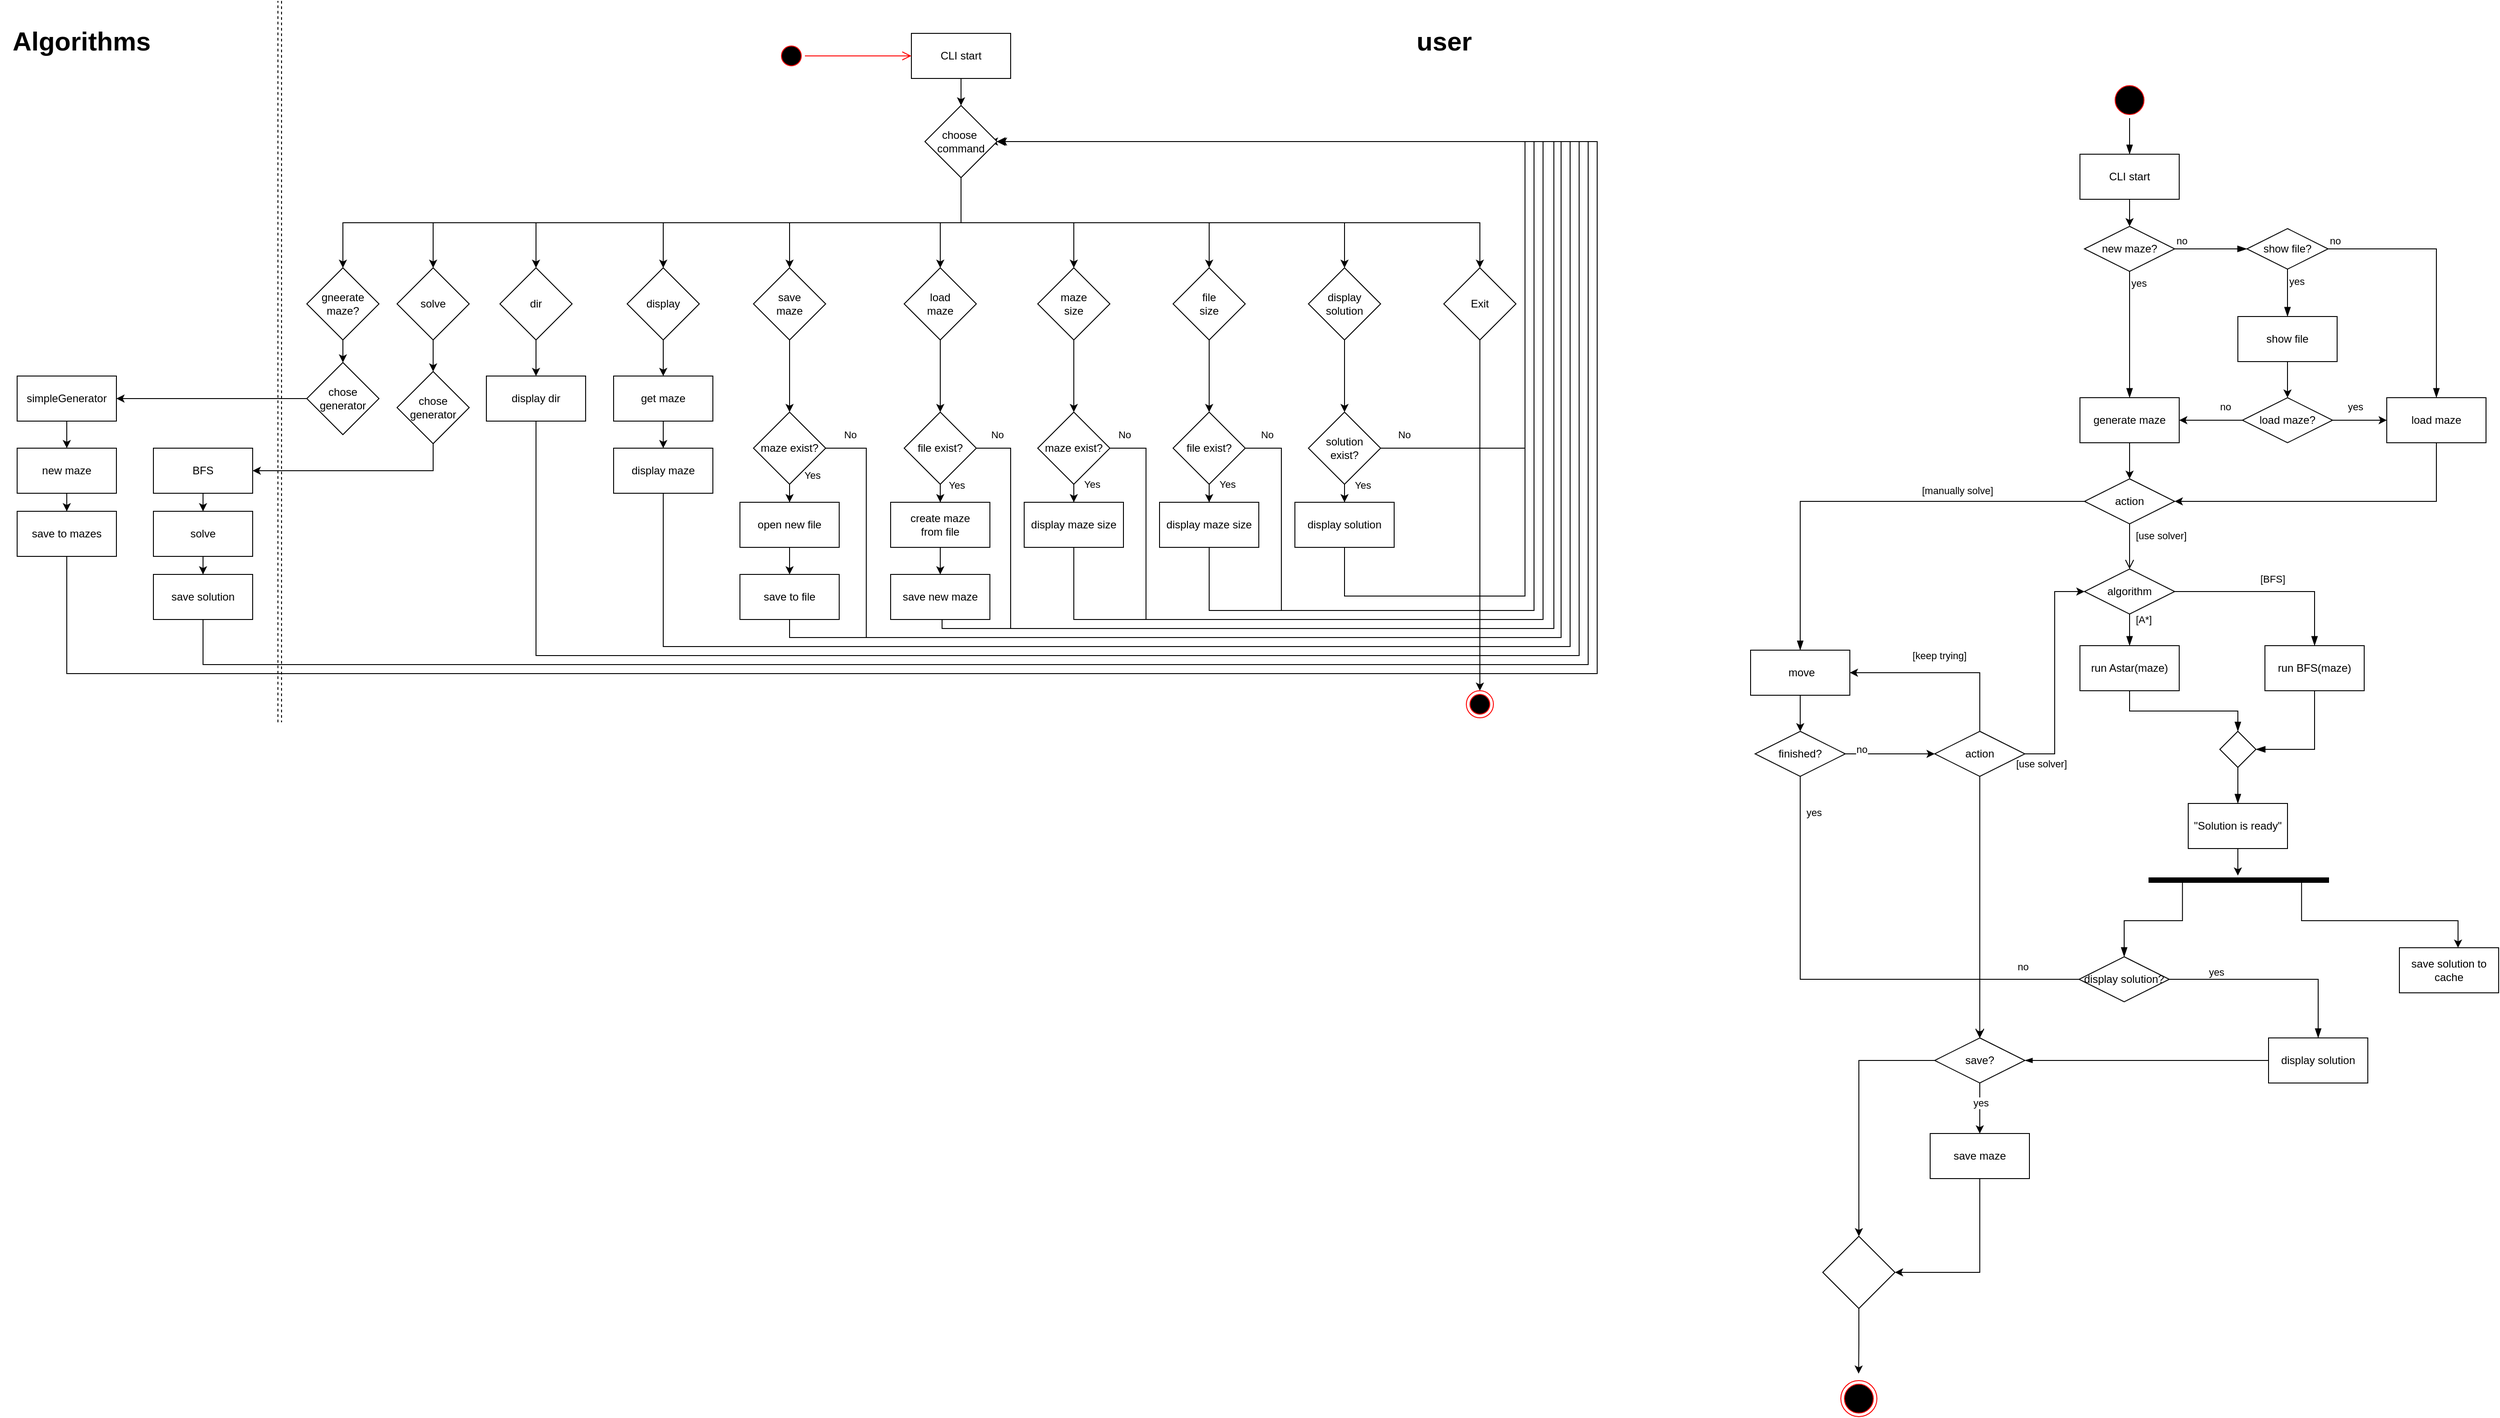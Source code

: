 <mxfile version="21.6.5" type="device">
  <diagram id="C5RBs43oDa-KdzZeNtuy" name="Page-1">
    <mxGraphModel dx="4975" dy="860" grid="1" gridSize="10" guides="1" tooltips="1" connect="1" arrows="1" fold="1" page="1" pageScale="1" pageWidth="1169" pageHeight="827" math="0" shadow="0">
      <root>
        <mxCell id="WIyWlLk6GJQsqaUBKTNV-0" />
        <mxCell id="WIyWlLk6GJQsqaUBKTNV-1" parent="WIyWlLk6GJQsqaUBKTNV-0" />
        <mxCell id="KH4_w4iJYUdxLDTcg0vC-0" value="" style="ellipse;html=1;shape=startState;fillColor=#000000;strokeColor=#ff0000;" parent="WIyWlLk6GJQsqaUBKTNV-1" vertex="1">
          <mxGeometry x="-510" y="100" width="40" height="40" as="geometry" />
        </mxCell>
        <mxCell id="KH4_w4iJYUdxLDTcg0vC-1" value="" style="edgeStyle=orthogonalEdgeStyle;html=1;verticalAlign=bottom;endArrow=blockThin;endSize=8;rounded=0;endFill=1;" parent="WIyWlLk6GJQsqaUBKTNV-1" source="KH4_w4iJYUdxLDTcg0vC-0" edge="1">
          <mxGeometry relative="1" as="geometry">
            <mxPoint x="-490" y="180" as="targetPoint" />
            <Array as="points">
              <mxPoint x="-490" y="160" />
              <mxPoint x="-490" y="160" />
            </Array>
          </mxGeometry>
        </mxCell>
        <mxCell id="KH4_w4iJYUdxLDTcg0vC-10" style="edgeStyle=orthogonalEdgeStyle;rounded=0;orthogonalLoop=1;jettySize=auto;html=1;entryX=0.5;entryY=0;entryDx=0;entryDy=0;" parent="WIyWlLk6GJQsqaUBKTNV-1" source="KH4_w4iJYUdxLDTcg0vC-2" target="KH4_w4iJYUdxLDTcg0vC-3" edge="1">
          <mxGeometry relative="1" as="geometry" />
        </mxCell>
        <mxCell id="KH4_w4iJYUdxLDTcg0vC-2" value="CLI start" style="html=1;whiteSpace=wrap;" parent="WIyWlLk6GJQsqaUBKTNV-1" vertex="1">
          <mxGeometry x="-545" y="180" width="110" height="50" as="geometry" />
        </mxCell>
        <mxCell id="KH4_w4iJYUdxLDTcg0vC-3" value="new maze?" style="rhombus;whiteSpace=wrap;html=1;" parent="WIyWlLk6GJQsqaUBKTNV-1" vertex="1">
          <mxGeometry x="-540" y="260" width="100" height="50" as="geometry" />
        </mxCell>
        <mxCell id="KH4_w4iJYUdxLDTcg0vC-4" value="no" style="edgeStyle=orthogonalEdgeStyle;html=1;align=left;verticalAlign=bottom;endArrow=blockThin;endSize=8;rounded=0;endFill=1;" parent="WIyWlLk6GJQsqaUBKTNV-1" source="KH4_w4iJYUdxLDTcg0vC-3" target="KH4_w4iJYUdxLDTcg0vC-14" edge="1">
          <mxGeometry x="-1" relative="1" as="geometry">
            <mxPoint x="-390" y="285" as="targetPoint" />
          </mxGeometry>
        </mxCell>
        <mxCell id="KH4_w4iJYUdxLDTcg0vC-5" value="yes" style="edgeStyle=orthogonalEdgeStyle;html=1;align=left;verticalAlign=top;endArrow=blockThin;endSize=8;rounded=0;endFill=1;" parent="WIyWlLk6GJQsqaUBKTNV-1" source="KH4_w4iJYUdxLDTcg0vC-3" target="KH4_w4iJYUdxLDTcg0vC-21" edge="1">
          <mxGeometry x="-1" relative="1" as="geometry">
            <mxPoint x="-490" y="340" as="targetPoint" />
          </mxGeometry>
        </mxCell>
        <mxCell id="KH4_w4iJYUdxLDTcg0vC-14" value="show file?" style="rhombus;whiteSpace=wrap;html=1;" parent="WIyWlLk6GJQsqaUBKTNV-1" vertex="1">
          <mxGeometry x="-360" y="262.5" width="90" height="45" as="geometry" />
        </mxCell>
        <mxCell id="KH4_w4iJYUdxLDTcg0vC-17" value="yes" style="edgeStyle=orthogonalEdgeStyle;html=1;align=left;verticalAlign=top;endArrow=blockThin;endSize=8;rounded=0;exitX=0.5;exitY=1;exitDx=0;exitDy=0;endFill=1;" parent="WIyWlLk6GJQsqaUBKTNV-1" source="KH4_w4iJYUdxLDTcg0vC-14" target="KH4_w4iJYUdxLDTcg0vC-18" edge="1">
          <mxGeometry x="-1" relative="1" as="geometry">
            <mxPoint x="-315" y="340" as="targetPoint" />
            <mxPoint x="-490" y="320" as="sourcePoint" />
          </mxGeometry>
        </mxCell>
        <mxCell id="KH4_w4iJYUdxLDTcg0vC-74" style="edgeStyle=orthogonalEdgeStyle;rounded=0;orthogonalLoop=1;jettySize=auto;html=1;entryX=0.5;entryY=0;entryDx=0;entryDy=0;" parent="WIyWlLk6GJQsqaUBKTNV-1" source="KH4_w4iJYUdxLDTcg0vC-18" target="KH4_w4iJYUdxLDTcg0vC-73" edge="1">
          <mxGeometry relative="1" as="geometry" />
        </mxCell>
        <mxCell id="KH4_w4iJYUdxLDTcg0vC-18" value="show file" style="html=1;whiteSpace=wrap;" parent="WIyWlLk6GJQsqaUBKTNV-1" vertex="1">
          <mxGeometry x="-370" y="360" width="110" height="50" as="geometry" />
        </mxCell>
        <mxCell id="KH4_w4iJYUdxLDTcg0vC-19" value="no" style="edgeStyle=orthogonalEdgeStyle;html=1;align=left;verticalAlign=bottom;endArrow=blockThin;endSize=8;rounded=0;exitX=1;exitY=0.5;exitDx=0;exitDy=0;endFill=1;" parent="WIyWlLk6GJQsqaUBKTNV-1" source="KH4_w4iJYUdxLDTcg0vC-14" target="KH4_w4iJYUdxLDTcg0vC-20" edge="1">
          <mxGeometry x="-1" relative="1" as="geometry">
            <mxPoint x="-150" y="285" as="targetPoint" />
            <mxPoint x="-430" y="295" as="sourcePoint" />
          </mxGeometry>
        </mxCell>
        <mxCell id="KH4_w4iJYUdxLDTcg0vC-31" style="edgeStyle=orthogonalEdgeStyle;rounded=0;orthogonalLoop=1;jettySize=auto;html=1;entryX=1;entryY=0.5;entryDx=0;entryDy=0;" parent="WIyWlLk6GJQsqaUBKTNV-1" source="KH4_w4iJYUdxLDTcg0vC-20" target="KH4_w4iJYUdxLDTcg0vC-29" edge="1">
          <mxGeometry relative="1" as="geometry">
            <Array as="points">
              <mxPoint x="-150" y="565" />
            </Array>
          </mxGeometry>
        </mxCell>
        <mxCell id="KH4_w4iJYUdxLDTcg0vC-20" value="load maze" style="html=1;whiteSpace=wrap;" parent="WIyWlLk6GJQsqaUBKTNV-1" vertex="1">
          <mxGeometry x="-205.0" y="450" width="110" height="50" as="geometry" />
        </mxCell>
        <mxCell id="KH4_w4iJYUdxLDTcg0vC-25" style="edgeStyle=orthogonalEdgeStyle;rounded=0;orthogonalLoop=1;jettySize=auto;html=1;entryX=0.5;entryY=0;entryDx=0;entryDy=0;" parent="WIyWlLk6GJQsqaUBKTNV-1" source="KH4_w4iJYUdxLDTcg0vC-21" target="KH4_w4iJYUdxLDTcg0vC-29" edge="1">
          <mxGeometry relative="1" as="geometry">
            <mxPoint x="-490" y="460" as="targetPoint" />
          </mxGeometry>
        </mxCell>
        <mxCell id="KH4_w4iJYUdxLDTcg0vC-21" value="generate maze" style="html=1;whiteSpace=wrap;" parent="WIyWlLk6GJQsqaUBKTNV-1" vertex="1">
          <mxGeometry x="-545" y="450" width="110" height="50" as="geometry" />
        </mxCell>
        <mxCell id="KH4_w4iJYUdxLDTcg0vC-29" value="action" style="rhombus;whiteSpace=wrap;html=1;" parent="WIyWlLk6GJQsqaUBKTNV-1" vertex="1">
          <mxGeometry x="-540" y="540" width="100" height="50" as="geometry" />
        </mxCell>
        <mxCell id="KH4_w4iJYUdxLDTcg0vC-32" value="[manually solve]" style="edgeStyle=orthogonalEdgeStyle;html=1;align=left;verticalAlign=top;endArrow=blockThin;endSize=8;rounded=0;exitX=0;exitY=0.5;exitDx=0;exitDy=0;endFill=1;" parent="WIyWlLk6GJQsqaUBKTNV-1" source="KH4_w4iJYUdxLDTcg0vC-29" target="KH4_w4iJYUdxLDTcg0vC-34" edge="1">
          <mxGeometry x="-0.241" y="-25" relative="1" as="geometry">
            <mxPoint x="-670" y="620" as="targetPoint" />
            <mxPoint x="-590" y="575" as="sourcePoint" />
            <mxPoint as="offset" />
          </mxGeometry>
        </mxCell>
        <mxCell id="KH4_w4iJYUdxLDTcg0vC-33" value="[use solver]" style="edgeStyle=orthogonalEdgeStyle;html=1;align=left;verticalAlign=bottom;endArrow=open;endSize=8;rounded=0;exitX=0.5;exitY=1;exitDx=0;exitDy=0;entryX=0.5;entryY=0;entryDx=0;entryDy=0;" parent="WIyWlLk6GJQsqaUBKTNV-1" source="KH4_w4iJYUdxLDTcg0vC-29" target="KH4_w4iJYUdxLDTcg0vC-36" edge="1">
          <mxGeometry x="-0.14" y="5" relative="1" as="geometry">
            <mxPoint x="-366" y="620" as="targetPoint" />
            <mxPoint x="-456" y="640" as="sourcePoint" />
            <mxPoint as="offset" />
          </mxGeometry>
        </mxCell>
        <mxCell id="KH4_w4iJYUdxLDTcg0vC-72" style="edgeStyle=orthogonalEdgeStyle;rounded=0;orthogonalLoop=1;jettySize=auto;html=1;entryX=0.5;entryY=0;entryDx=0;entryDy=0;" parent="WIyWlLk6GJQsqaUBKTNV-1" source="KH4_w4iJYUdxLDTcg0vC-34" target="KH4_w4iJYUdxLDTcg0vC-71" edge="1">
          <mxGeometry relative="1" as="geometry" />
        </mxCell>
        <mxCell id="KH4_w4iJYUdxLDTcg0vC-34" value="&amp;nbsp;move" style="html=1;whiteSpace=wrap;" parent="WIyWlLk6GJQsqaUBKTNV-1" vertex="1">
          <mxGeometry x="-910" y="730" width="110" height="50" as="geometry" />
        </mxCell>
        <mxCell id="KH4_w4iJYUdxLDTcg0vC-36" value="algorithm" style="rhombus;whiteSpace=wrap;html=1;" parent="WIyWlLk6GJQsqaUBKTNV-1" vertex="1">
          <mxGeometry x="-540" y="640" width="100" height="50" as="geometry" />
        </mxCell>
        <mxCell id="KH4_w4iJYUdxLDTcg0vC-39" value="[A*]" style="edgeStyle=orthogonalEdgeStyle;html=1;align=left;verticalAlign=bottom;endArrow=blockThin;endSize=8;rounded=0;exitX=0.5;exitY=1;exitDx=0;exitDy=0;endFill=1;" parent="WIyWlLk6GJQsqaUBKTNV-1" source="KH4_w4iJYUdxLDTcg0vC-36" target="KH4_w4iJYUdxLDTcg0vC-40" edge="1">
          <mxGeometry x="-0.14" y="5" relative="1" as="geometry">
            <mxPoint x="-490" y="750" as="targetPoint" />
            <mxPoint x="-480" y="600" as="sourcePoint" />
            <mxPoint as="offset" />
          </mxGeometry>
        </mxCell>
        <mxCell id="KH4_w4iJYUdxLDTcg0vC-40" value="run Astar(maze)" style="html=1;whiteSpace=wrap;" parent="WIyWlLk6GJQsqaUBKTNV-1" vertex="1">
          <mxGeometry x="-545" y="725" width="110" height="50" as="geometry" />
        </mxCell>
        <mxCell id="KH4_w4iJYUdxLDTcg0vC-41" value="[BFS]" style="edgeStyle=orthogonalEdgeStyle;html=1;align=left;verticalAlign=bottom;endArrow=blockThin;endSize=8;rounded=0;exitX=1;exitY=0.5;exitDx=0;exitDy=0;endFill=1;" parent="WIyWlLk6GJQsqaUBKTNV-1" source="KH4_w4iJYUdxLDTcg0vC-36" target="KH4_w4iJYUdxLDTcg0vC-42" edge="1">
          <mxGeometry x="-0.14" y="5" relative="1" as="geometry">
            <mxPoint x="-350" y="665" as="targetPoint" />
            <mxPoint x="-480" y="700" as="sourcePoint" />
            <mxPoint as="offset" />
          </mxGeometry>
        </mxCell>
        <mxCell id="KH4_w4iJYUdxLDTcg0vC-42" value="run BFS(maze)" style="html=1;whiteSpace=wrap;" parent="WIyWlLk6GJQsqaUBKTNV-1" vertex="1">
          <mxGeometry x="-340" y="725" width="110" height="50" as="geometry" />
        </mxCell>
        <mxCell id="KH4_w4iJYUdxLDTcg0vC-47" value="" style="rhombus;whiteSpace=wrap;html=1;" parent="WIyWlLk6GJQsqaUBKTNV-1" vertex="1">
          <mxGeometry x="-390" y="820" width="40" height="40" as="geometry" />
        </mxCell>
        <mxCell id="KH4_w4iJYUdxLDTcg0vC-48" value="" style="edgeStyle=orthogonalEdgeStyle;html=1;align=left;verticalAlign=bottom;endArrow=blockThin;endSize=8;rounded=0;entryX=0.5;entryY=0;entryDx=0;entryDy=0;exitX=0.5;exitY=1;exitDx=0;exitDy=0;endFill=1;" parent="WIyWlLk6GJQsqaUBKTNV-1" source="KH4_w4iJYUdxLDTcg0vC-40" target="KH4_w4iJYUdxLDTcg0vC-47" edge="1">
          <mxGeometry x="-0.148" y="5" relative="1" as="geometry">
            <mxPoint x="-480" y="735" as="targetPoint" />
            <mxPoint x="-490" y="780" as="sourcePoint" />
            <mxPoint as="offset" />
          </mxGeometry>
        </mxCell>
        <mxCell id="KH4_w4iJYUdxLDTcg0vC-49" value="" style="edgeStyle=orthogonalEdgeStyle;html=1;align=left;verticalAlign=bottom;endArrow=blockThin;endSize=8;rounded=0;entryX=1;entryY=0.5;entryDx=0;entryDy=0;exitX=0.5;exitY=1;exitDx=0;exitDy=0;endFill=1;" parent="WIyWlLk6GJQsqaUBKTNV-1" source="KH4_w4iJYUdxLDTcg0vC-42" target="KH4_w4iJYUdxLDTcg0vC-47" edge="1">
          <mxGeometry x="-0.148" y="5" relative="1" as="geometry">
            <mxPoint x="-480" y="830" as="targetPoint" />
            <mxPoint x="-480" y="785" as="sourcePoint" />
            <mxPoint as="offset" />
          </mxGeometry>
        </mxCell>
        <mxCell id="KH4_w4iJYUdxLDTcg0vC-53" value="" style="edgeStyle=orthogonalEdgeStyle;html=1;align=left;verticalAlign=bottom;endArrow=blockThin;endSize=8;rounded=0;exitX=0.5;exitY=1;exitDx=0;exitDy=0;endFill=1;" parent="WIyWlLk6GJQsqaUBKTNV-1" source="KH4_w4iJYUdxLDTcg0vC-47" target="KH4_w4iJYUdxLDTcg0vC-54" edge="1">
          <mxGeometry x="-0.148" y="5" relative="1" as="geometry">
            <mxPoint x="-490" y="940" as="targetPoint" />
            <mxPoint x="-480" y="785" as="sourcePoint" />
            <mxPoint as="offset" />
          </mxGeometry>
        </mxCell>
        <mxCell id="KH4_w4iJYUdxLDTcg0vC-88" style="edgeStyle=orthogonalEdgeStyle;rounded=0;orthogonalLoop=1;jettySize=auto;html=1;entryX=0.495;entryY=0;entryDx=0;entryDy=0;entryPerimeter=0;" parent="WIyWlLk6GJQsqaUBKTNV-1" source="KH4_w4iJYUdxLDTcg0vC-54" target="KH4_w4iJYUdxLDTcg0vC-82" edge="1">
          <mxGeometry relative="1" as="geometry" />
        </mxCell>
        <mxCell id="KH4_w4iJYUdxLDTcg0vC-54" value="&quot;Solution is ready&quot;" style="html=1;whiteSpace=wrap;" parent="WIyWlLk6GJQsqaUBKTNV-1" vertex="1">
          <mxGeometry x="-425" y="900" width="110" height="50" as="geometry" />
        </mxCell>
        <mxCell id="KH4_w4iJYUdxLDTcg0vC-57" value="display solution?" style="rhombus;whiteSpace=wrap;html=1;" parent="WIyWlLk6GJQsqaUBKTNV-1" vertex="1">
          <mxGeometry x="-546" y="1070" width="100" height="50" as="geometry" />
        </mxCell>
        <mxCell id="KH4_w4iJYUdxLDTcg0vC-60" value="no" style="edgeStyle=orthogonalEdgeStyle;html=1;align=left;verticalAlign=bottom;endArrow=open;endSize=8;rounded=0;exitX=0;exitY=0.5;exitDx=0;exitDy=0;entryX=0.5;entryY=0;entryDx=0;entryDy=0;" parent="WIyWlLk6GJQsqaUBKTNV-1" source="KH4_w4iJYUdxLDTcg0vC-57" target="KH4_w4iJYUdxLDTcg0vC-62" edge="1">
          <mxGeometry x="-0.2" y="-5" relative="1" as="geometry">
            <mxPoint x="-656" y="1090" as="targetPoint" />
            <mxPoint x="-486" y="1010" as="sourcePoint" />
            <Array as="points">
              <mxPoint x="-656" y="1095" />
            </Array>
            <mxPoint as="offset" />
          </mxGeometry>
        </mxCell>
        <mxCell id="KH4_w4iJYUdxLDTcg0vC-70" style="edgeStyle=orthogonalEdgeStyle;rounded=0;orthogonalLoop=1;jettySize=auto;html=1;entryX=0.5;entryY=0;entryDx=0;entryDy=0;" parent="WIyWlLk6GJQsqaUBKTNV-1" source="KH4_w4iJYUdxLDTcg0vC-62" target="KH4_w4iJYUdxLDTcg0vC-69" edge="1">
          <mxGeometry relative="1" as="geometry" />
        </mxCell>
        <mxCell id="KH4_w4iJYUdxLDTcg0vC-80" value="yes" style="edgeLabel;html=1;align=center;verticalAlign=middle;resizable=0;points=[];" parent="KH4_w4iJYUdxLDTcg0vC-70" vertex="1" connectable="0">
          <mxGeometry x="-0.238" y="1" relative="1" as="geometry">
            <mxPoint as="offset" />
          </mxGeometry>
        </mxCell>
        <mxCell id="KH4_w4iJYUdxLDTcg0vC-104" value="" style="edgeStyle=orthogonalEdgeStyle;rounded=0;orthogonalLoop=1;jettySize=auto;html=1;" parent="WIyWlLk6GJQsqaUBKTNV-1" source="KH4_w4iJYUdxLDTcg0vC-62" target="KH4_w4iJYUdxLDTcg0vC-103" edge="1">
          <mxGeometry relative="1" as="geometry" />
        </mxCell>
        <mxCell id="KH4_w4iJYUdxLDTcg0vC-62" value="save?" style="rhombus;whiteSpace=wrap;html=1;" parent="WIyWlLk6GJQsqaUBKTNV-1" vertex="1">
          <mxGeometry x="-706" y="1160" width="100" height="50" as="geometry" />
        </mxCell>
        <mxCell id="KH4_w4iJYUdxLDTcg0vC-65" value="" style="edgeStyle=orthogonalEdgeStyle;html=1;align=left;verticalAlign=bottom;endArrow=blockThin;endSize=8;rounded=0;exitX=1;exitY=0.5;exitDx=0;exitDy=0;endFill=1;" parent="WIyWlLk6GJQsqaUBKTNV-1" source="KH4_w4iJYUdxLDTcg0vC-57" target="KH4_w4iJYUdxLDTcg0vC-66" edge="1">
          <mxGeometry x="-0.148" y="5" relative="1" as="geometry">
            <mxPoint x="-386" y="1100" as="targetPoint" />
            <mxPoint x="-486" y="1010" as="sourcePoint" />
            <mxPoint as="offset" />
          </mxGeometry>
        </mxCell>
        <mxCell id="KH4_w4iJYUdxLDTcg0vC-79" value="yes" style="edgeLabel;html=1;align=center;verticalAlign=middle;resizable=0;points=[];" parent="KH4_w4iJYUdxLDTcg0vC-65" vertex="1" connectable="0">
          <mxGeometry x="-0.554" relative="1" as="geometry">
            <mxPoint y="-8" as="offset" />
          </mxGeometry>
        </mxCell>
        <mxCell id="KH4_w4iJYUdxLDTcg0vC-67" style="edgeStyle=orthogonalEdgeStyle;rounded=0;orthogonalLoop=1;jettySize=auto;html=1;entryX=1;entryY=0.5;entryDx=0;entryDy=0;endArrow=blockThin;endFill=1;" parent="WIyWlLk6GJQsqaUBKTNV-1" source="KH4_w4iJYUdxLDTcg0vC-66" target="KH4_w4iJYUdxLDTcg0vC-62" edge="1">
          <mxGeometry relative="1" as="geometry" />
        </mxCell>
        <mxCell id="KH4_w4iJYUdxLDTcg0vC-66" value="display solution" style="html=1;whiteSpace=wrap;" parent="WIyWlLk6GJQsqaUBKTNV-1" vertex="1">
          <mxGeometry x="-336" y="1160" width="110" height="50" as="geometry" />
        </mxCell>
        <mxCell id="KH4_w4iJYUdxLDTcg0vC-105" style="edgeStyle=orthogonalEdgeStyle;rounded=0;orthogonalLoop=1;jettySize=auto;html=1;entryX=1;entryY=0.5;entryDx=0;entryDy=0;exitX=0.5;exitY=1;exitDx=0;exitDy=0;" parent="WIyWlLk6GJQsqaUBKTNV-1" source="KH4_w4iJYUdxLDTcg0vC-69" target="KH4_w4iJYUdxLDTcg0vC-103" edge="1">
          <mxGeometry relative="1" as="geometry" />
        </mxCell>
        <mxCell id="KH4_w4iJYUdxLDTcg0vC-69" value="save maze" style="html=1;whiteSpace=wrap;" parent="WIyWlLk6GJQsqaUBKTNV-1" vertex="1">
          <mxGeometry x="-711" y="1266" width="110" height="50" as="geometry" />
        </mxCell>
        <mxCell id="KH4_w4iJYUdxLDTcg0vC-90" value="" style="edgeStyle=orthogonalEdgeStyle;rounded=0;orthogonalLoop=1;jettySize=auto;html=1;" parent="WIyWlLk6GJQsqaUBKTNV-1" source="KH4_w4iJYUdxLDTcg0vC-71" target="KH4_w4iJYUdxLDTcg0vC-89" edge="1">
          <mxGeometry relative="1" as="geometry" />
        </mxCell>
        <mxCell id="KH4_w4iJYUdxLDTcg0vC-94" value="no" style="edgeLabel;html=1;align=center;verticalAlign=middle;resizable=0;points=[];" parent="KH4_w4iJYUdxLDTcg0vC-90" vertex="1" connectable="0">
          <mxGeometry x="-0.772" relative="1" as="geometry">
            <mxPoint x="6" y="-5" as="offset" />
          </mxGeometry>
        </mxCell>
        <mxCell id="KH4_w4iJYUdxLDTcg0vC-100" style="edgeStyle=orthogonalEdgeStyle;rounded=0;orthogonalLoop=1;jettySize=auto;html=1;" parent="WIyWlLk6GJQsqaUBKTNV-1" source="KH4_w4iJYUdxLDTcg0vC-71" edge="1">
          <mxGeometry relative="1" as="geometry">
            <mxPoint x="-855" y="875" as="sourcePoint" />
            <mxPoint x="-656" y="1160" as="targetPoint" />
            <Array as="points">
              <mxPoint x="-855" y="1095" />
              <mxPoint x="-656" y="1095" />
            </Array>
          </mxGeometry>
        </mxCell>
        <mxCell id="KH4_w4iJYUdxLDTcg0vC-101" value="yes" style="edgeLabel;html=1;align=center;verticalAlign=middle;resizable=0;points=[];" parent="KH4_w4iJYUdxLDTcg0vC-100" vertex="1" connectable="0">
          <mxGeometry x="-0.838" y="-2" relative="1" as="geometry">
            <mxPoint x="17" as="offset" />
          </mxGeometry>
        </mxCell>
        <mxCell id="KH4_w4iJYUdxLDTcg0vC-71" value="finished?" style="rhombus;whiteSpace=wrap;html=1;" parent="WIyWlLk6GJQsqaUBKTNV-1" vertex="1">
          <mxGeometry x="-905" y="820" width="100" height="50" as="geometry" />
        </mxCell>
        <mxCell id="KH4_w4iJYUdxLDTcg0vC-75" style="edgeStyle=orthogonalEdgeStyle;rounded=0;orthogonalLoop=1;jettySize=auto;html=1;entryX=0;entryY=0.5;entryDx=0;entryDy=0;" parent="WIyWlLk6GJQsqaUBKTNV-1" source="KH4_w4iJYUdxLDTcg0vC-73" target="KH4_w4iJYUdxLDTcg0vC-20" edge="1">
          <mxGeometry relative="1" as="geometry" />
        </mxCell>
        <mxCell id="KH4_w4iJYUdxLDTcg0vC-77" value="yes" style="edgeLabel;html=1;align=center;verticalAlign=middle;resizable=0;points=[];" parent="KH4_w4iJYUdxLDTcg0vC-75" vertex="1" connectable="0">
          <mxGeometry x="-0.18" y="1" relative="1" as="geometry">
            <mxPoint y="-14" as="offset" />
          </mxGeometry>
        </mxCell>
        <mxCell id="KH4_w4iJYUdxLDTcg0vC-76" style="edgeStyle=orthogonalEdgeStyle;rounded=0;orthogonalLoop=1;jettySize=auto;html=1;" parent="WIyWlLk6GJQsqaUBKTNV-1" source="KH4_w4iJYUdxLDTcg0vC-73" target="KH4_w4iJYUdxLDTcg0vC-21" edge="1">
          <mxGeometry relative="1" as="geometry" />
        </mxCell>
        <mxCell id="KH4_w4iJYUdxLDTcg0vC-78" value="no" style="edgeLabel;html=1;align=center;verticalAlign=middle;resizable=0;points=[];" parent="KH4_w4iJYUdxLDTcg0vC-76" vertex="1" connectable="0">
          <mxGeometry x="-0.441" y="-1" relative="1" as="geometry">
            <mxPoint y="-14" as="offset" />
          </mxGeometry>
        </mxCell>
        <mxCell id="KH4_w4iJYUdxLDTcg0vC-73" value="load maze?" style="rhombus;whiteSpace=wrap;html=1;" parent="WIyWlLk6GJQsqaUBKTNV-1" vertex="1">
          <mxGeometry x="-365" y="450" width="100" height="50" as="geometry" />
        </mxCell>
        <mxCell id="KH4_w4iJYUdxLDTcg0vC-85" style="edgeStyle=orthogonalEdgeStyle;rounded=0;orthogonalLoop=1;jettySize=auto;html=1;exitX=0.848;exitY=0.75;exitDx=0;exitDy=0;exitPerimeter=0;" parent="WIyWlLk6GJQsqaUBKTNV-1" source="KH4_w4iJYUdxLDTcg0vC-82" edge="1">
          <mxGeometry relative="1" as="geometry">
            <mxPoint x="-126.0" y="1060" as="targetPoint" />
            <Array as="points">
              <mxPoint x="-300" y="1030" />
              <mxPoint x="-126" y="1030" />
            </Array>
          </mxGeometry>
        </mxCell>
        <mxCell id="KH4_w4iJYUdxLDTcg0vC-82" value="" style="shape=line;html=1;strokeWidth=6;" parent="WIyWlLk6GJQsqaUBKTNV-1" vertex="1">
          <mxGeometry x="-469" y="980" width="200" height="10" as="geometry" />
        </mxCell>
        <mxCell id="KH4_w4iJYUdxLDTcg0vC-83" value="" style="edgeStyle=orthogonalEdgeStyle;html=1;verticalAlign=bottom;endArrow=blockThin;endSize=8;rounded=0;entryX=0.5;entryY=0;entryDx=0;entryDy=0;exitX=0.188;exitY=0.749;exitDx=0;exitDy=0;exitPerimeter=0;endFill=1;" parent="WIyWlLk6GJQsqaUBKTNV-1" source="KH4_w4iJYUdxLDTcg0vC-82" target="KH4_w4iJYUdxLDTcg0vC-57" edge="1">
          <mxGeometry relative="1" as="geometry">
            <mxPoint x="-370" y="1060" as="targetPoint" />
          </mxGeometry>
        </mxCell>
        <mxCell id="KH4_w4iJYUdxLDTcg0vC-84" value="save solution to cache" style="html=1;whiteSpace=wrap;" parent="WIyWlLk6GJQsqaUBKTNV-1" vertex="1">
          <mxGeometry x="-191" y="1060" width="110" height="50" as="geometry" />
        </mxCell>
        <mxCell id="KH4_w4iJYUdxLDTcg0vC-92" style="edgeStyle=orthogonalEdgeStyle;rounded=0;orthogonalLoop=1;jettySize=auto;html=1;exitX=0.5;exitY=0;exitDx=0;exitDy=0;entryX=1;entryY=0.5;entryDx=0;entryDy=0;" parent="WIyWlLk6GJQsqaUBKTNV-1" source="KH4_w4iJYUdxLDTcg0vC-89" target="KH4_w4iJYUdxLDTcg0vC-34" edge="1">
          <mxGeometry relative="1" as="geometry" />
        </mxCell>
        <mxCell id="KH4_w4iJYUdxLDTcg0vC-93" value="[keep trying]" style="edgeLabel;html=1;align=center;verticalAlign=middle;resizable=0;points=[];" parent="KH4_w4iJYUdxLDTcg0vC-92" vertex="1" connectable="0">
          <mxGeometry x="-0.505" y="2" relative="1" as="geometry">
            <mxPoint x="-43" y="-33" as="offset" />
          </mxGeometry>
        </mxCell>
        <mxCell id="KH4_w4iJYUdxLDTcg0vC-96" style="edgeStyle=orthogonalEdgeStyle;rounded=0;orthogonalLoop=1;jettySize=auto;html=1;entryX=0;entryY=0.5;entryDx=0;entryDy=0;" parent="WIyWlLk6GJQsqaUBKTNV-1" source="KH4_w4iJYUdxLDTcg0vC-89" target="KH4_w4iJYUdxLDTcg0vC-36" edge="1">
          <mxGeometry relative="1" as="geometry" />
        </mxCell>
        <mxCell id="KH4_w4iJYUdxLDTcg0vC-97" value="[use solver]" style="edgeLabel;html=1;align=center;verticalAlign=middle;resizable=0;points=[];" parent="KH4_w4iJYUdxLDTcg0vC-96" vertex="1" connectable="0">
          <mxGeometry x="-0.334" y="2" relative="1" as="geometry">
            <mxPoint x="-13" y="60" as="offset" />
          </mxGeometry>
        </mxCell>
        <mxCell id="KH4_w4iJYUdxLDTcg0vC-98" style="edgeStyle=orthogonalEdgeStyle;rounded=0;orthogonalLoop=1;jettySize=auto;html=1;entryX=0.5;entryY=0;entryDx=0;entryDy=0;exitX=0.5;exitY=1;exitDx=0;exitDy=0;" parent="WIyWlLk6GJQsqaUBKTNV-1" source="KH4_w4iJYUdxLDTcg0vC-89" target="KH4_w4iJYUdxLDTcg0vC-62" edge="1">
          <mxGeometry relative="1" as="geometry">
            <Array as="points">
              <mxPoint x="-656" y="870" />
            </Array>
          </mxGeometry>
        </mxCell>
        <mxCell id="KH4_w4iJYUdxLDTcg0vC-89" value="action" style="rhombus;whiteSpace=wrap;html=1;" parent="WIyWlLk6GJQsqaUBKTNV-1" vertex="1">
          <mxGeometry x="-706" y="820" width="100" height="50" as="geometry" />
        </mxCell>
        <mxCell id="KH4_w4iJYUdxLDTcg0vC-107" style="edgeStyle=orthogonalEdgeStyle;rounded=0;orthogonalLoop=1;jettySize=auto;html=1;entryX=0.492;entryY=-0.192;entryDx=0;entryDy=0;entryPerimeter=0;" parent="WIyWlLk6GJQsqaUBKTNV-1" source="KH4_w4iJYUdxLDTcg0vC-103" target="KH4_w4iJYUdxLDTcg0vC-106" edge="1">
          <mxGeometry relative="1" as="geometry" />
        </mxCell>
        <mxCell id="KH4_w4iJYUdxLDTcg0vC-103" value="" style="rhombus;whiteSpace=wrap;html=1;" parent="WIyWlLk6GJQsqaUBKTNV-1" vertex="1">
          <mxGeometry x="-830" y="1380" width="80" height="80" as="geometry" />
        </mxCell>
        <mxCell id="KH4_w4iJYUdxLDTcg0vC-106" value="" style="ellipse;html=1;shape=endState;fillColor=#000000;strokeColor=#ff0000;" parent="WIyWlLk6GJQsqaUBKTNV-1" vertex="1">
          <mxGeometry x="-810" y="1540" width="40" height="40" as="geometry" />
        </mxCell>
        <mxCell id="39U8cWn47j2xUTnVqa1K-146" value="" style="edgeStyle=orthogonalEdgeStyle;rounded=0;orthogonalLoop=1;jettySize=auto;html=1;" edge="1" parent="WIyWlLk6GJQsqaUBKTNV-1" source="39U8cWn47j2xUTnVqa1K-0" target="39U8cWn47j2xUTnVqa1K-145">
          <mxGeometry relative="1" as="geometry" />
        </mxCell>
        <mxCell id="39U8cWn47j2xUTnVqa1K-0" value="CLI start" style="html=1;whiteSpace=wrap;" vertex="1" parent="WIyWlLk6GJQsqaUBKTNV-1">
          <mxGeometry x="-1840" y="46" width="110" height="50" as="geometry" />
        </mxCell>
        <mxCell id="39U8cWn47j2xUTnVqa1K-185" value="" style="edgeStyle=orthogonalEdgeStyle;rounded=0;orthogonalLoop=1;jettySize=auto;html=1;" edge="1" parent="WIyWlLk6GJQsqaUBKTNV-1" source="39U8cWn47j2xUTnVqa1K-11" target="39U8cWn47j2xUTnVqa1K-184">
          <mxGeometry relative="1" as="geometry" />
        </mxCell>
        <mxCell id="39U8cWn47j2xUTnVqa1K-11" value="gneerate&lt;br&gt;maze?" style="rhombus;whiteSpace=wrap;html=1;" vertex="1" parent="WIyWlLk6GJQsqaUBKTNV-1">
          <mxGeometry x="-2510" y="306" width="80" height="80" as="geometry" />
        </mxCell>
        <mxCell id="39U8cWn47j2xUTnVqa1K-119" value="" style="edgeStyle=orthogonalEdgeStyle;rounded=0;orthogonalLoop=1;jettySize=auto;html=1;" edge="1" parent="WIyWlLk6GJQsqaUBKTNV-1" source="39U8cWn47j2xUTnVqa1K-13" target="39U8cWn47j2xUTnVqa1K-117">
          <mxGeometry relative="1" as="geometry" />
        </mxCell>
        <mxCell id="39U8cWn47j2xUTnVqa1K-13" value="dir" style="rhombus;whiteSpace=wrap;html=1;" vertex="1" parent="WIyWlLk6GJQsqaUBKTNV-1">
          <mxGeometry x="-2296" y="306" width="80" height="80" as="geometry" />
        </mxCell>
        <mxCell id="39U8cWn47j2xUTnVqa1K-123" value="" style="edgeStyle=orthogonalEdgeStyle;rounded=0;orthogonalLoop=1;jettySize=auto;html=1;" edge="1" parent="WIyWlLk6GJQsqaUBKTNV-1" source="39U8cWn47j2xUTnVqa1K-16" target="39U8cWn47j2xUTnVqa1K-122">
          <mxGeometry relative="1" as="geometry" />
        </mxCell>
        <mxCell id="39U8cWn47j2xUTnVqa1K-16" value="display" style="rhombus;whiteSpace=wrap;html=1;" vertex="1" parent="WIyWlLk6GJQsqaUBKTNV-1">
          <mxGeometry x="-2155" y="306" width="80" height="80" as="geometry" />
        </mxCell>
        <mxCell id="39U8cWn47j2xUTnVqa1K-137" value="" style="edgeStyle=orthogonalEdgeStyle;rounded=0;orthogonalLoop=1;jettySize=auto;html=1;" edge="1" parent="WIyWlLk6GJQsqaUBKTNV-1" source="39U8cWn47j2xUTnVqa1K-18" target="39U8cWn47j2xUTnVqa1K-136">
          <mxGeometry relative="1" as="geometry" />
        </mxCell>
        <mxCell id="39U8cWn47j2xUTnVqa1K-18" value="save&lt;br&gt;maze" style="rhombus;whiteSpace=wrap;html=1;" vertex="1" parent="WIyWlLk6GJQsqaUBKTNV-1">
          <mxGeometry x="-2015" y="306" width="80" height="80" as="geometry" />
        </mxCell>
        <mxCell id="39U8cWn47j2xUTnVqa1K-142" value="" style="edgeStyle=orthogonalEdgeStyle;rounded=0;orthogonalLoop=1;jettySize=auto;html=1;" edge="1" parent="WIyWlLk6GJQsqaUBKTNV-1" source="39U8cWn47j2xUTnVqa1K-20" target="39U8cWn47j2xUTnVqa1K-140">
          <mxGeometry relative="1" as="geometry" />
        </mxCell>
        <mxCell id="39U8cWn47j2xUTnVqa1K-20" value="load&lt;br&gt;maze" style="rhombus;whiteSpace=wrap;html=1;" vertex="1" parent="WIyWlLk6GJQsqaUBKTNV-1">
          <mxGeometry x="-1848" y="306" width="80" height="80" as="geometry" />
        </mxCell>
        <mxCell id="39U8cWn47j2xUTnVqa1K-165" value="" style="edgeStyle=orthogonalEdgeStyle;rounded=0;orthogonalLoop=1;jettySize=auto;html=1;" edge="1" parent="WIyWlLk6GJQsqaUBKTNV-1" source="39U8cWn47j2xUTnVqa1K-22" target="39U8cWn47j2xUTnVqa1K-164">
          <mxGeometry relative="1" as="geometry" />
        </mxCell>
        <mxCell id="39U8cWn47j2xUTnVqa1K-22" value="maze&lt;br&gt;size" style="rhombus;whiteSpace=wrap;html=1;" vertex="1" parent="WIyWlLk6GJQsqaUBKTNV-1">
          <mxGeometry x="-1700" y="306" width="80" height="80" as="geometry" />
        </mxCell>
        <mxCell id="39U8cWn47j2xUTnVqa1K-171" value="" style="edgeStyle=orthogonalEdgeStyle;rounded=0;orthogonalLoop=1;jettySize=auto;html=1;" edge="1" parent="WIyWlLk6GJQsqaUBKTNV-1" source="39U8cWn47j2xUTnVqa1K-24" target="39U8cWn47j2xUTnVqa1K-170">
          <mxGeometry relative="1" as="geometry" />
        </mxCell>
        <mxCell id="39U8cWn47j2xUTnVqa1K-24" value="file&lt;br&gt;size" style="rhombus;whiteSpace=wrap;html=1;" vertex="1" parent="WIyWlLk6GJQsqaUBKTNV-1">
          <mxGeometry x="-1550" y="306" width="80" height="80" as="geometry" />
        </mxCell>
        <mxCell id="39U8cWn47j2xUTnVqa1K-216" value="" style="edgeStyle=orthogonalEdgeStyle;rounded=0;orthogonalLoop=1;jettySize=auto;html=1;" edge="1" parent="WIyWlLk6GJQsqaUBKTNV-1" source="39U8cWn47j2xUTnVqa1K-26" target="39U8cWn47j2xUTnVqa1K-187">
          <mxGeometry relative="1" as="geometry" />
        </mxCell>
        <mxCell id="39U8cWn47j2xUTnVqa1K-26" value="solve" style="rhombus;whiteSpace=wrap;html=1;" vertex="1" parent="WIyWlLk6GJQsqaUBKTNV-1">
          <mxGeometry x="-2410" y="306" width="80" height="80" as="geometry" />
        </mxCell>
        <mxCell id="39U8cWn47j2xUTnVqa1K-177" value="" style="edgeStyle=orthogonalEdgeStyle;rounded=0;orthogonalLoop=1;jettySize=auto;html=1;" edge="1" parent="WIyWlLk6GJQsqaUBKTNV-1" source="39U8cWn47j2xUTnVqa1K-28" target="39U8cWn47j2xUTnVqa1K-176">
          <mxGeometry relative="1" as="geometry" />
        </mxCell>
        <mxCell id="39U8cWn47j2xUTnVqa1K-28" value="display&lt;br&gt;solution" style="rhombus;whiteSpace=wrap;html=1;" vertex="1" parent="WIyWlLk6GJQsqaUBKTNV-1">
          <mxGeometry x="-1400" y="306" width="80" height="80" as="geometry" />
        </mxCell>
        <mxCell id="39U8cWn47j2xUTnVqa1K-196" style="edgeStyle=orthogonalEdgeStyle;rounded=0;orthogonalLoop=1;jettySize=auto;html=1;" edge="1" parent="WIyWlLk6GJQsqaUBKTNV-1" source="39U8cWn47j2xUTnVqa1K-30" target="39U8cWn47j2xUTnVqa1K-194">
          <mxGeometry relative="1" as="geometry" />
        </mxCell>
        <mxCell id="39U8cWn47j2xUTnVqa1K-30" value="Exit" style="rhombus;whiteSpace=wrap;html=1;" vertex="1" parent="WIyWlLk6GJQsqaUBKTNV-1">
          <mxGeometry x="-1250" y="306" width="80" height="80" as="geometry" />
        </mxCell>
        <mxCell id="39U8cWn47j2xUTnVqa1K-106" value="" style="edgeStyle=none;orthogonalLoop=1;jettySize=auto;html=1;rounded=0;endArrow=none;endFill=0;dashed=1;shape=link;" edge="1" parent="WIyWlLk6GJQsqaUBKTNV-1">
          <mxGeometry width="100" relative="1" as="geometry">
            <mxPoint x="-2540" y="10" as="sourcePoint" />
            <mxPoint x="-2540" y="810" as="targetPoint" />
            <Array as="points" />
          </mxGeometry>
        </mxCell>
        <mxCell id="39U8cWn47j2xUTnVqa1K-111" value="" style="edgeStyle=orthogonalEdgeStyle;rounded=0;orthogonalLoop=1;jettySize=auto;html=1;" edge="1" parent="WIyWlLk6GJQsqaUBKTNV-1" source="39U8cWn47j2xUTnVqa1K-108" target="39U8cWn47j2xUTnVqa1K-110">
          <mxGeometry relative="1" as="geometry" />
        </mxCell>
        <mxCell id="39U8cWn47j2xUTnVqa1K-108" value="simpleGenerator" style="html=1;whiteSpace=wrap;" vertex="1" parent="WIyWlLk6GJQsqaUBKTNV-1">
          <mxGeometry x="-2831" y="426" width="110" height="50" as="geometry" />
        </mxCell>
        <mxCell id="39U8cWn47j2xUTnVqa1K-113" value="" style="edgeStyle=orthogonalEdgeStyle;rounded=0;orthogonalLoop=1;jettySize=auto;html=1;" edge="1" parent="WIyWlLk6GJQsqaUBKTNV-1" source="39U8cWn47j2xUTnVqa1K-110" target="39U8cWn47j2xUTnVqa1K-112">
          <mxGeometry relative="1" as="geometry" />
        </mxCell>
        <mxCell id="39U8cWn47j2xUTnVqa1K-110" value="new maze" style="html=1;whiteSpace=wrap;" vertex="1" parent="WIyWlLk6GJQsqaUBKTNV-1">
          <mxGeometry x="-2831" y="506" width="110" height="50" as="geometry" />
        </mxCell>
        <mxCell id="39U8cWn47j2xUTnVqa1K-226" style="edgeStyle=orthogonalEdgeStyle;rounded=0;orthogonalLoop=1;jettySize=auto;html=1;entryX=1;entryY=0.5;entryDx=0;entryDy=0;" edge="1" parent="WIyWlLk6GJQsqaUBKTNV-1" source="39U8cWn47j2xUTnVqa1K-112" target="39U8cWn47j2xUTnVqa1K-145">
          <mxGeometry relative="1" as="geometry">
            <mxPoint x="-1730" y="196" as="targetPoint" />
            <Array as="points">
              <mxPoint x="-2776" y="756" />
              <mxPoint x="-1080" y="756" />
              <mxPoint x="-1080" y="166" />
            </Array>
          </mxGeometry>
        </mxCell>
        <mxCell id="39U8cWn47j2xUTnVqa1K-112" value="save to mazes" style="html=1;whiteSpace=wrap;" vertex="1" parent="WIyWlLk6GJQsqaUBKTNV-1">
          <mxGeometry x="-2831" y="576" width="110" height="50" as="geometry" />
        </mxCell>
        <mxCell id="39U8cWn47j2xUTnVqa1K-215" style="edgeStyle=orthogonalEdgeStyle;rounded=0;orthogonalLoop=1;jettySize=auto;html=1;entryX=1;entryY=0.5;entryDx=0;entryDy=0;" edge="1" parent="WIyWlLk6GJQsqaUBKTNV-1" source="39U8cWn47j2xUTnVqa1K-117" target="39U8cWn47j2xUTnVqa1K-145">
          <mxGeometry relative="1" as="geometry">
            <Array as="points">
              <mxPoint x="-2256" y="736" />
              <mxPoint x="-1100" y="736" />
              <mxPoint x="-1100" y="166" />
            </Array>
          </mxGeometry>
        </mxCell>
        <mxCell id="39U8cWn47j2xUTnVqa1K-117" value="display dir" style="html=1;whiteSpace=wrap;" vertex="1" parent="WIyWlLk6GJQsqaUBKTNV-1">
          <mxGeometry x="-2311" y="426" width="110" height="50" as="geometry" />
        </mxCell>
        <mxCell id="39U8cWn47j2xUTnVqa1K-125" value="" style="edgeStyle=orthogonalEdgeStyle;rounded=0;orthogonalLoop=1;jettySize=auto;html=1;" edge="1" parent="WIyWlLk6GJQsqaUBKTNV-1" source="39U8cWn47j2xUTnVqa1K-122" target="39U8cWn47j2xUTnVqa1K-124">
          <mxGeometry relative="1" as="geometry" />
        </mxCell>
        <mxCell id="39U8cWn47j2xUTnVqa1K-122" value="get maze" style="html=1;whiteSpace=wrap;" vertex="1" parent="WIyWlLk6GJQsqaUBKTNV-1">
          <mxGeometry x="-2170" y="426" width="110" height="50" as="geometry" />
        </mxCell>
        <mxCell id="39U8cWn47j2xUTnVqa1K-214" style="edgeStyle=orthogonalEdgeStyle;rounded=0;orthogonalLoop=1;jettySize=auto;html=1;entryX=1;entryY=0.5;entryDx=0;entryDy=0;" edge="1" parent="WIyWlLk6GJQsqaUBKTNV-1" source="39U8cWn47j2xUTnVqa1K-124" target="39U8cWn47j2xUTnVqa1K-145">
          <mxGeometry relative="1" as="geometry">
            <Array as="points">
              <mxPoint x="-2115" y="726" />
              <mxPoint x="-1110" y="726" />
              <mxPoint x="-1110" y="166" />
            </Array>
          </mxGeometry>
        </mxCell>
        <mxCell id="39U8cWn47j2xUTnVqa1K-124" value="display maze" style="html=1;whiteSpace=wrap;" vertex="1" parent="WIyWlLk6GJQsqaUBKTNV-1">
          <mxGeometry x="-2170" y="506" width="110" height="50" as="geometry" />
        </mxCell>
        <mxCell id="39U8cWn47j2xUTnVqa1K-169" value="" style="edgeStyle=orthogonalEdgeStyle;rounded=0;orthogonalLoop=1;jettySize=auto;html=1;" edge="1" parent="WIyWlLk6GJQsqaUBKTNV-1" source="39U8cWn47j2xUTnVqa1K-128" target="39U8cWn47j2xUTnVqa1K-134">
          <mxGeometry relative="1" as="geometry" />
        </mxCell>
        <mxCell id="39U8cWn47j2xUTnVqa1K-128" value="open new file" style="html=1;whiteSpace=wrap;" vertex="1" parent="WIyWlLk6GJQsqaUBKTNV-1">
          <mxGeometry x="-2030" y="566" width="110" height="50" as="geometry" />
        </mxCell>
        <mxCell id="39U8cWn47j2xUTnVqa1K-213" style="edgeStyle=orthogonalEdgeStyle;rounded=0;orthogonalLoop=1;jettySize=auto;html=1;entryX=1;entryY=0.5;entryDx=0;entryDy=0;" edge="1" parent="WIyWlLk6GJQsqaUBKTNV-1" source="39U8cWn47j2xUTnVqa1K-134" target="39U8cWn47j2xUTnVqa1K-145">
          <mxGeometry relative="1" as="geometry">
            <Array as="points">
              <mxPoint x="-1975" y="716" />
              <mxPoint x="-1120" y="716" />
              <mxPoint x="-1120" y="166" />
            </Array>
          </mxGeometry>
        </mxCell>
        <mxCell id="39U8cWn47j2xUTnVqa1K-134" value="save to file" style="html=1;whiteSpace=wrap;" vertex="1" parent="WIyWlLk6GJQsqaUBKTNV-1">
          <mxGeometry x="-2030" y="646" width="110" height="50" as="geometry" />
        </mxCell>
        <mxCell id="39U8cWn47j2xUTnVqa1K-138" style="edgeStyle=orthogonalEdgeStyle;rounded=0;orthogonalLoop=1;jettySize=auto;html=1;entryX=0.5;entryY=0;entryDx=0;entryDy=0;" edge="1" parent="WIyWlLk6GJQsqaUBKTNV-1" source="39U8cWn47j2xUTnVqa1K-136" target="39U8cWn47j2xUTnVqa1K-128">
          <mxGeometry relative="1" as="geometry">
            <mxPoint x="-1974.96" y="566" as="targetPoint" />
          </mxGeometry>
        </mxCell>
        <mxCell id="39U8cWn47j2xUTnVqa1K-139" value="Yes" style="edgeLabel;html=1;align=center;verticalAlign=middle;resizable=0;points=[];" vertex="1" connectable="0" parent="39U8cWn47j2xUTnVqa1K-138">
          <mxGeometry x="-0.547" y="2" relative="1" as="geometry">
            <mxPoint x="23" y="-24" as="offset" />
          </mxGeometry>
        </mxCell>
        <mxCell id="39U8cWn47j2xUTnVqa1K-208" style="edgeStyle=orthogonalEdgeStyle;rounded=0;orthogonalLoop=1;jettySize=auto;html=1;entryX=1;entryY=0.5;entryDx=0;entryDy=0;" edge="1" parent="WIyWlLk6GJQsqaUBKTNV-1" source="39U8cWn47j2xUTnVqa1K-136" target="39U8cWn47j2xUTnVqa1K-145">
          <mxGeometry relative="1" as="geometry">
            <Array as="points">
              <mxPoint x="-1890" y="506" />
              <mxPoint x="-1890" y="716" />
              <mxPoint x="-1120" y="716" />
              <mxPoint x="-1120" y="166" />
            </Array>
          </mxGeometry>
        </mxCell>
        <mxCell id="39U8cWn47j2xUTnVqa1K-217" value="No" style="edgeLabel;html=1;align=center;verticalAlign=middle;resizable=0;points=[];" vertex="1" connectable="0" parent="39U8cWn47j2xUTnVqa1K-208">
          <mxGeometry x="-0.976" y="3" relative="1" as="geometry">
            <mxPoint y="-12" as="offset" />
          </mxGeometry>
        </mxCell>
        <mxCell id="39U8cWn47j2xUTnVqa1K-136" value="maze exist?" style="rhombus;whiteSpace=wrap;html=1;" vertex="1" parent="WIyWlLk6GJQsqaUBKTNV-1">
          <mxGeometry x="-2015" y="466" width="80" height="80" as="geometry" />
        </mxCell>
        <mxCell id="39U8cWn47j2xUTnVqa1K-143" value="" style="edgeStyle=orthogonalEdgeStyle;rounded=0;orthogonalLoop=1;jettySize=auto;html=1;" edge="1" parent="WIyWlLk6GJQsqaUBKTNV-1" source="39U8cWn47j2xUTnVqa1K-140" target="39U8cWn47j2xUTnVqa1K-160">
          <mxGeometry relative="1" as="geometry">
            <mxPoint x="-1808" y="566" as="targetPoint" />
          </mxGeometry>
        </mxCell>
        <mxCell id="39U8cWn47j2xUTnVqa1K-159" value="Yes" style="edgeLabel;html=1;align=center;verticalAlign=middle;resizable=0;points=[];" vertex="1" connectable="0" parent="39U8cWn47j2xUTnVqa1K-143">
          <mxGeometry x="0.652" y="-2" relative="1" as="geometry">
            <mxPoint x="20" y="-9" as="offset" />
          </mxGeometry>
        </mxCell>
        <mxCell id="39U8cWn47j2xUTnVqa1K-207" style="edgeStyle=orthogonalEdgeStyle;rounded=0;orthogonalLoop=1;jettySize=auto;html=1;entryX=1;entryY=0.5;entryDx=0;entryDy=0;" edge="1" parent="WIyWlLk6GJQsqaUBKTNV-1">
          <mxGeometry relative="1" as="geometry">
            <mxPoint x="-1753" y="166" as="targetPoint" />
            <mxPoint x="-1776" y="506" as="sourcePoint" />
            <Array as="points">
              <mxPoint x="-1730" y="506" />
              <mxPoint x="-1730" y="706" />
              <mxPoint x="-1128" y="706" />
              <mxPoint x="-1128" y="166" />
            </Array>
          </mxGeometry>
        </mxCell>
        <mxCell id="39U8cWn47j2xUTnVqa1K-218" value="No" style="edgeLabel;html=1;align=center;verticalAlign=middle;resizable=0;points=[];" vertex="1" connectable="0" parent="39U8cWn47j2xUTnVqa1K-207">
          <mxGeometry x="-0.969" relative="1" as="geometry">
            <mxPoint y="-15" as="offset" />
          </mxGeometry>
        </mxCell>
        <mxCell id="39U8cWn47j2xUTnVqa1K-140" value="file exist?" style="rhombus;whiteSpace=wrap;html=1;" vertex="1" parent="WIyWlLk6GJQsqaUBKTNV-1">
          <mxGeometry x="-1848" y="466" width="80" height="80" as="geometry" />
        </mxCell>
        <mxCell id="39U8cWn47j2xUTnVqa1K-147" style="edgeStyle=elbowEdgeStyle;rounded=0;orthogonalLoop=1;jettySize=auto;html=1;entryX=0.5;entryY=0;entryDx=0;entryDy=0;elbow=vertical;" edge="1" parent="WIyWlLk6GJQsqaUBKTNV-1" source="39U8cWn47j2xUTnVqa1K-145" target="39U8cWn47j2xUTnVqa1K-30">
          <mxGeometry relative="1" as="geometry" />
        </mxCell>
        <mxCell id="39U8cWn47j2xUTnVqa1K-148" style="edgeStyle=elbowEdgeStyle;rounded=0;orthogonalLoop=1;jettySize=auto;html=1;entryX=0.5;entryY=0;entryDx=0;entryDy=0;elbow=vertical;" edge="1" parent="WIyWlLk6GJQsqaUBKTNV-1" source="39U8cWn47j2xUTnVqa1K-145" target="39U8cWn47j2xUTnVqa1K-28">
          <mxGeometry relative="1" as="geometry" />
        </mxCell>
        <mxCell id="39U8cWn47j2xUTnVqa1K-149" style="edgeStyle=elbowEdgeStyle;rounded=0;orthogonalLoop=1;jettySize=auto;html=1;entryX=0.5;entryY=0;entryDx=0;entryDy=0;elbow=vertical;" edge="1" parent="WIyWlLk6GJQsqaUBKTNV-1" source="39U8cWn47j2xUTnVqa1K-145" target="39U8cWn47j2xUTnVqa1K-26">
          <mxGeometry relative="1" as="geometry" />
        </mxCell>
        <mxCell id="39U8cWn47j2xUTnVqa1K-151" style="edgeStyle=elbowEdgeStyle;rounded=0;orthogonalLoop=1;jettySize=auto;html=1;entryX=0.5;entryY=0;entryDx=0;entryDy=0;elbow=vertical;" edge="1" parent="WIyWlLk6GJQsqaUBKTNV-1" source="39U8cWn47j2xUTnVqa1K-145" target="39U8cWn47j2xUTnVqa1K-24">
          <mxGeometry relative="1" as="geometry" />
        </mxCell>
        <mxCell id="39U8cWn47j2xUTnVqa1K-152" style="edgeStyle=elbowEdgeStyle;rounded=0;orthogonalLoop=1;jettySize=auto;html=1;entryX=0.5;entryY=0;entryDx=0;entryDy=0;elbow=vertical;" edge="1" parent="WIyWlLk6GJQsqaUBKTNV-1" source="39U8cWn47j2xUTnVqa1K-145" target="39U8cWn47j2xUTnVqa1K-22">
          <mxGeometry relative="1" as="geometry" />
        </mxCell>
        <mxCell id="39U8cWn47j2xUTnVqa1K-154" style="edgeStyle=elbowEdgeStyle;rounded=0;orthogonalLoop=1;jettySize=auto;html=1;entryX=0.5;entryY=0;entryDx=0;entryDy=0;elbow=vertical;" edge="1" parent="WIyWlLk6GJQsqaUBKTNV-1" source="39U8cWn47j2xUTnVqa1K-145" target="39U8cWn47j2xUTnVqa1K-20">
          <mxGeometry relative="1" as="geometry" />
        </mxCell>
        <mxCell id="39U8cWn47j2xUTnVqa1K-155" style="edgeStyle=elbowEdgeStyle;rounded=0;orthogonalLoop=1;jettySize=auto;html=1;elbow=vertical;" edge="1" parent="WIyWlLk6GJQsqaUBKTNV-1" source="39U8cWn47j2xUTnVqa1K-145" target="39U8cWn47j2xUTnVqa1K-18">
          <mxGeometry relative="1" as="geometry" />
        </mxCell>
        <mxCell id="39U8cWn47j2xUTnVqa1K-156" style="edgeStyle=elbowEdgeStyle;rounded=0;orthogonalLoop=1;jettySize=auto;html=1;entryX=0.5;entryY=0;entryDx=0;entryDy=0;elbow=vertical;" edge="1" parent="WIyWlLk6GJQsqaUBKTNV-1" source="39U8cWn47j2xUTnVqa1K-145" target="39U8cWn47j2xUTnVqa1K-16">
          <mxGeometry relative="1" as="geometry" />
        </mxCell>
        <mxCell id="39U8cWn47j2xUTnVqa1K-157" style="edgeStyle=elbowEdgeStyle;rounded=0;orthogonalLoop=1;jettySize=auto;html=1;entryX=0.5;entryY=0;entryDx=0;entryDy=0;elbow=vertical;" edge="1" parent="WIyWlLk6GJQsqaUBKTNV-1" source="39U8cWn47j2xUTnVqa1K-145" target="39U8cWn47j2xUTnVqa1K-13">
          <mxGeometry relative="1" as="geometry" />
        </mxCell>
        <mxCell id="39U8cWn47j2xUTnVqa1K-158" style="edgeStyle=elbowEdgeStyle;rounded=0;orthogonalLoop=1;jettySize=auto;html=1;entryX=0.5;entryY=0;entryDx=0;entryDy=0;elbow=vertical;" edge="1" parent="WIyWlLk6GJQsqaUBKTNV-1" source="39U8cWn47j2xUTnVqa1K-145" target="39U8cWn47j2xUTnVqa1K-11">
          <mxGeometry relative="1" as="geometry" />
        </mxCell>
        <mxCell id="39U8cWn47j2xUTnVqa1K-145" value="choose&amp;nbsp;&lt;br&gt;command" style="rhombus;whiteSpace=wrap;html=1;" vertex="1" parent="WIyWlLk6GJQsqaUBKTNV-1">
          <mxGeometry x="-1825" y="126" width="80" height="80" as="geometry" />
        </mxCell>
        <mxCell id="39U8cWn47j2xUTnVqa1K-163" value="" style="edgeStyle=orthogonalEdgeStyle;rounded=0;orthogonalLoop=1;jettySize=auto;html=1;" edge="1" parent="WIyWlLk6GJQsqaUBKTNV-1" source="39U8cWn47j2xUTnVqa1K-160" target="39U8cWn47j2xUTnVqa1K-162">
          <mxGeometry relative="1" as="geometry" />
        </mxCell>
        <mxCell id="39U8cWn47j2xUTnVqa1K-160" value="create maze&lt;br&gt;from file" style="html=1;whiteSpace=wrap;" vertex="1" parent="WIyWlLk6GJQsqaUBKTNV-1">
          <mxGeometry x="-1863" y="566" width="110" height="50" as="geometry" />
        </mxCell>
        <mxCell id="39U8cWn47j2xUTnVqa1K-212" style="edgeStyle=orthogonalEdgeStyle;rounded=0;orthogonalLoop=1;jettySize=auto;html=1;entryX=1;entryY=0.5;entryDx=0;entryDy=0;" edge="1" parent="WIyWlLk6GJQsqaUBKTNV-1">
          <mxGeometry relative="1" as="geometry">
            <mxPoint x="-1806" y="696" as="sourcePoint" />
            <mxPoint x="-1743" y="166" as="targetPoint" />
            <Array as="points">
              <mxPoint x="-1806" y="706" />
              <mxPoint x="-1128" y="706" />
              <mxPoint x="-1128" y="166" />
            </Array>
          </mxGeometry>
        </mxCell>
        <mxCell id="39U8cWn47j2xUTnVqa1K-162" value="save new maze" style="html=1;whiteSpace=wrap;" vertex="1" parent="WIyWlLk6GJQsqaUBKTNV-1">
          <mxGeometry x="-1863" y="646" width="110" height="50" as="geometry" />
        </mxCell>
        <mxCell id="39U8cWn47j2xUTnVqa1K-167" value="" style="edgeStyle=orthogonalEdgeStyle;rounded=0;orthogonalLoop=1;jettySize=auto;html=1;" edge="1" parent="WIyWlLk6GJQsqaUBKTNV-1" source="39U8cWn47j2xUTnVqa1K-164" target="39U8cWn47j2xUTnVqa1K-166">
          <mxGeometry relative="1" as="geometry" />
        </mxCell>
        <mxCell id="39U8cWn47j2xUTnVqa1K-168" value="Yes" style="edgeLabel;html=1;align=center;verticalAlign=middle;resizable=0;points=[];" vertex="1" connectable="0" parent="39U8cWn47j2xUTnVqa1K-167">
          <mxGeometry x="0.617" y="-1" relative="1" as="geometry">
            <mxPoint x="21" y="-9" as="offset" />
          </mxGeometry>
        </mxCell>
        <mxCell id="39U8cWn47j2xUTnVqa1K-206" style="edgeStyle=orthogonalEdgeStyle;rounded=0;orthogonalLoop=1;jettySize=auto;html=1;entryX=1;entryY=0.5;entryDx=0;entryDy=0;" edge="1" parent="WIyWlLk6GJQsqaUBKTNV-1" source="39U8cWn47j2xUTnVqa1K-164" target="39U8cWn47j2xUTnVqa1K-145">
          <mxGeometry relative="1" as="geometry">
            <Array as="points">
              <mxPoint x="-1580" y="506" />
              <mxPoint x="-1580" y="696" />
              <mxPoint x="-1140" y="696" />
              <mxPoint x="-1140" y="166" />
            </Array>
          </mxGeometry>
        </mxCell>
        <mxCell id="39U8cWn47j2xUTnVqa1K-219" value="No" style="edgeLabel;html=1;align=center;verticalAlign=middle;resizable=0;points=[];" vertex="1" connectable="0" parent="39U8cWn47j2xUTnVqa1K-206">
          <mxGeometry x="-0.979" y="2" relative="1" as="geometry">
            <mxPoint x="-3" y="-13" as="offset" />
          </mxGeometry>
        </mxCell>
        <mxCell id="39U8cWn47j2xUTnVqa1K-164" value="maze exist?" style="rhombus;whiteSpace=wrap;html=1;" vertex="1" parent="WIyWlLk6GJQsqaUBKTNV-1">
          <mxGeometry x="-1700" y="466" width="80" height="80" as="geometry" />
        </mxCell>
        <mxCell id="39U8cWn47j2xUTnVqa1K-211" style="edgeStyle=orthogonalEdgeStyle;rounded=0;orthogonalLoop=1;jettySize=auto;html=1;entryX=1;entryY=0.5;entryDx=0;entryDy=0;" edge="1" parent="WIyWlLk6GJQsqaUBKTNV-1" source="39U8cWn47j2xUTnVqa1K-166" target="39U8cWn47j2xUTnVqa1K-145">
          <mxGeometry relative="1" as="geometry">
            <Array as="points">
              <mxPoint x="-1660" y="696" />
              <mxPoint x="-1140" y="696" />
              <mxPoint x="-1140" y="166" />
            </Array>
          </mxGeometry>
        </mxCell>
        <mxCell id="39U8cWn47j2xUTnVqa1K-166" value="display maze size" style="html=1;whiteSpace=wrap;" vertex="1" parent="WIyWlLk6GJQsqaUBKTNV-1">
          <mxGeometry x="-1715" y="566" width="110" height="50" as="geometry" />
        </mxCell>
        <mxCell id="39U8cWn47j2xUTnVqa1K-173" value="" style="edgeStyle=orthogonalEdgeStyle;rounded=0;orthogonalLoop=1;jettySize=auto;html=1;" edge="1" parent="WIyWlLk6GJQsqaUBKTNV-1" source="39U8cWn47j2xUTnVqa1K-170" target="39U8cWn47j2xUTnVqa1K-172">
          <mxGeometry relative="1" as="geometry" />
        </mxCell>
        <mxCell id="39U8cWn47j2xUTnVqa1K-174" value="Yes" style="edgeLabel;html=1;align=center;verticalAlign=middle;resizable=0;points=[];" vertex="1" connectable="0" parent="39U8cWn47j2xUTnVqa1K-173">
          <mxGeometry x="0.141" relative="1" as="geometry">
            <mxPoint x="20" y="-6" as="offset" />
          </mxGeometry>
        </mxCell>
        <mxCell id="39U8cWn47j2xUTnVqa1K-204" style="edgeStyle=orthogonalEdgeStyle;rounded=0;orthogonalLoop=1;jettySize=auto;html=1;entryX=1;entryY=0.5;entryDx=0;entryDy=0;" edge="1" parent="WIyWlLk6GJQsqaUBKTNV-1" source="39U8cWn47j2xUTnVqa1K-170" target="39U8cWn47j2xUTnVqa1K-145">
          <mxGeometry relative="1" as="geometry">
            <mxPoint x="-1745" y="316" as="targetPoint" />
            <mxPoint x="-1470" y="656" as="sourcePoint" />
            <Array as="points">
              <mxPoint x="-1430" y="506" />
              <mxPoint x="-1430" y="686" />
              <mxPoint x="-1150" y="686" />
              <mxPoint x="-1150" y="166" />
            </Array>
          </mxGeometry>
        </mxCell>
        <mxCell id="39U8cWn47j2xUTnVqa1K-220" value="No" style="edgeLabel;html=1;align=center;verticalAlign=middle;resizable=0;points=[];" vertex="1" connectable="0" parent="39U8cWn47j2xUTnVqa1K-204">
          <mxGeometry x="-0.97" y="1" relative="1" as="geometry">
            <mxPoint y="-14" as="offset" />
          </mxGeometry>
        </mxCell>
        <mxCell id="39U8cWn47j2xUTnVqa1K-170" value="file exist?" style="rhombus;whiteSpace=wrap;html=1;" vertex="1" parent="WIyWlLk6GJQsqaUBKTNV-1">
          <mxGeometry x="-1550" y="466" width="80" height="80" as="geometry" />
        </mxCell>
        <mxCell id="39U8cWn47j2xUTnVqa1K-210" style="edgeStyle=orthogonalEdgeStyle;rounded=0;orthogonalLoop=1;jettySize=auto;html=1;entryX=1;entryY=0.5;entryDx=0;entryDy=0;" edge="1" parent="WIyWlLk6GJQsqaUBKTNV-1" source="39U8cWn47j2xUTnVqa1K-172" target="39U8cWn47j2xUTnVqa1K-145">
          <mxGeometry relative="1" as="geometry">
            <mxPoint x="-1700" y="176" as="targetPoint" />
            <Array as="points">
              <mxPoint x="-1510" y="686" />
              <mxPoint x="-1150" y="686" />
              <mxPoint x="-1150" y="166" />
            </Array>
          </mxGeometry>
        </mxCell>
        <mxCell id="39U8cWn47j2xUTnVqa1K-172" value="display maze size" style="html=1;whiteSpace=wrap;" vertex="1" parent="WIyWlLk6GJQsqaUBKTNV-1">
          <mxGeometry x="-1565" y="566" width="110" height="50" as="geometry" />
        </mxCell>
        <mxCell id="39U8cWn47j2xUTnVqa1K-180" value="" style="edgeStyle=orthogonalEdgeStyle;rounded=0;orthogonalLoop=1;jettySize=auto;html=1;" edge="1" parent="WIyWlLk6GJQsqaUBKTNV-1" source="39U8cWn47j2xUTnVqa1K-176" target="39U8cWn47j2xUTnVqa1K-178">
          <mxGeometry relative="1" as="geometry" />
        </mxCell>
        <mxCell id="39U8cWn47j2xUTnVqa1K-181" value="Yes" style="edgeLabel;html=1;align=center;verticalAlign=middle;resizable=0;points=[];" vertex="1" connectable="0" parent="39U8cWn47j2xUTnVqa1K-180">
          <mxGeometry x="0.544" y="1" relative="1" as="geometry">
            <mxPoint x="19" y="-6" as="offset" />
          </mxGeometry>
        </mxCell>
        <mxCell id="39U8cWn47j2xUTnVqa1K-203" style="edgeStyle=orthogonalEdgeStyle;rounded=0;orthogonalLoop=1;jettySize=auto;html=1;entryX=1;entryY=0.5;entryDx=0;entryDy=0;" edge="1" parent="WIyWlLk6GJQsqaUBKTNV-1" source="39U8cWn47j2xUTnVqa1K-176" target="39U8cWn47j2xUTnVqa1K-145">
          <mxGeometry relative="1" as="geometry">
            <Array as="points">
              <mxPoint x="-1160" y="506" />
              <mxPoint x="-1160" y="166" />
            </Array>
          </mxGeometry>
        </mxCell>
        <mxCell id="39U8cWn47j2xUTnVqa1K-222" value="No" style="edgeLabel;html=1;align=center;verticalAlign=middle;resizable=0;points=[];" vertex="1" connectable="0" parent="39U8cWn47j2xUTnVqa1K-203">
          <mxGeometry x="-0.953" relative="1" as="geometry">
            <mxPoint y="-15" as="offset" />
          </mxGeometry>
        </mxCell>
        <mxCell id="39U8cWn47j2xUTnVqa1K-176" value="solution&lt;br&gt;exist?" style="rhombus;whiteSpace=wrap;html=1;" vertex="1" parent="WIyWlLk6GJQsqaUBKTNV-1">
          <mxGeometry x="-1400" y="466" width="80" height="80" as="geometry" />
        </mxCell>
        <mxCell id="39U8cWn47j2xUTnVqa1K-209" style="edgeStyle=orthogonalEdgeStyle;rounded=0;orthogonalLoop=1;jettySize=auto;html=1;entryX=1;entryY=0.5;entryDx=0;entryDy=0;" edge="1" parent="WIyWlLk6GJQsqaUBKTNV-1" source="39U8cWn47j2xUTnVqa1K-178" target="39U8cWn47j2xUTnVqa1K-145">
          <mxGeometry relative="1" as="geometry">
            <Array as="points">
              <mxPoint x="-1360" y="670" />
              <mxPoint x="-1160" y="670" />
              <mxPoint x="-1160" y="166" />
            </Array>
          </mxGeometry>
        </mxCell>
        <mxCell id="39U8cWn47j2xUTnVqa1K-178" value="display solution" style="html=1;whiteSpace=wrap;" vertex="1" parent="WIyWlLk6GJQsqaUBKTNV-1">
          <mxGeometry x="-1415" y="566" width="110" height="50" as="geometry" />
        </mxCell>
        <mxCell id="39U8cWn47j2xUTnVqa1K-191" value="" style="edgeStyle=orthogonalEdgeStyle;rounded=0;orthogonalLoop=1;jettySize=auto;html=1;" edge="1" parent="WIyWlLk6GJQsqaUBKTNV-1" source="39U8cWn47j2xUTnVqa1K-182" target="39U8cWn47j2xUTnVqa1K-190">
          <mxGeometry relative="1" as="geometry" />
        </mxCell>
        <mxCell id="39U8cWn47j2xUTnVqa1K-182" value="BFS" style="html=1;whiteSpace=wrap;" vertex="1" parent="WIyWlLk6GJQsqaUBKTNV-1">
          <mxGeometry x="-2680" y="506" width="110" height="50" as="geometry" />
        </mxCell>
        <mxCell id="39U8cWn47j2xUTnVqa1K-186" style="edgeStyle=orthogonalEdgeStyle;rounded=0;orthogonalLoop=1;jettySize=auto;html=1;entryX=1;entryY=0.5;entryDx=0;entryDy=0;" edge="1" parent="WIyWlLk6GJQsqaUBKTNV-1" source="39U8cWn47j2xUTnVqa1K-184" target="39U8cWn47j2xUTnVqa1K-108">
          <mxGeometry relative="1" as="geometry" />
        </mxCell>
        <mxCell id="39U8cWn47j2xUTnVqa1K-184" value="chose&lt;br&gt;generator" style="rhombus;whiteSpace=wrap;html=1;" vertex="1" parent="WIyWlLk6GJQsqaUBKTNV-1">
          <mxGeometry x="-2510" y="411" width="80" height="80" as="geometry" />
        </mxCell>
        <mxCell id="39U8cWn47j2xUTnVqa1K-189" style="edgeStyle=orthogonalEdgeStyle;rounded=0;orthogonalLoop=1;jettySize=auto;html=1;" edge="1" parent="WIyWlLk6GJQsqaUBKTNV-1" source="39U8cWn47j2xUTnVqa1K-187" target="39U8cWn47j2xUTnVqa1K-182">
          <mxGeometry relative="1" as="geometry">
            <Array as="points">
              <mxPoint x="-2370" y="531" />
            </Array>
          </mxGeometry>
        </mxCell>
        <mxCell id="39U8cWn47j2xUTnVqa1K-187" value="chose&lt;br&gt;generator" style="rhombus;whiteSpace=wrap;html=1;" vertex="1" parent="WIyWlLk6GJQsqaUBKTNV-1">
          <mxGeometry x="-2410" y="421" width="80" height="80" as="geometry" />
        </mxCell>
        <mxCell id="39U8cWn47j2xUTnVqa1K-193" value="" style="edgeStyle=orthogonalEdgeStyle;rounded=0;orthogonalLoop=1;jettySize=auto;html=1;" edge="1" parent="WIyWlLk6GJQsqaUBKTNV-1" source="39U8cWn47j2xUTnVqa1K-190" target="39U8cWn47j2xUTnVqa1K-192">
          <mxGeometry relative="1" as="geometry" />
        </mxCell>
        <mxCell id="39U8cWn47j2xUTnVqa1K-190" value="solve" style="html=1;whiteSpace=wrap;" vertex="1" parent="WIyWlLk6GJQsqaUBKTNV-1">
          <mxGeometry x="-2680" y="576" width="110" height="50" as="geometry" />
        </mxCell>
        <mxCell id="39U8cWn47j2xUTnVqa1K-225" style="edgeStyle=orthogonalEdgeStyle;rounded=0;orthogonalLoop=1;jettySize=auto;html=1;entryX=1;entryY=0.5;entryDx=0;entryDy=0;" edge="1" parent="WIyWlLk6GJQsqaUBKTNV-1" source="39U8cWn47j2xUTnVqa1K-192" target="39U8cWn47j2xUTnVqa1K-145">
          <mxGeometry relative="1" as="geometry">
            <Array as="points">
              <mxPoint x="-2625" y="746" />
              <mxPoint x="-1090" y="746" />
              <mxPoint x="-1090" y="166" />
            </Array>
          </mxGeometry>
        </mxCell>
        <mxCell id="39U8cWn47j2xUTnVqa1K-192" value="save solution" style="html=1;whiteSpace=wrap;" vertex="1" parent="WIyWlLk6GJQsqaUBKTNV-1">
          <mxGeometry x="-2680" y="646" width="110" height="50" as="geometry" />
        </mxCell>
        <mxCell id="39U8cWn47j2xUTnVqa1K-194" value="" style="ellipse;html=1;shape=endState;fillColor=#000000;strokeColor=#ff0000;" vertex="1" parent="WIyWlLk6GJQsqaUBKTNV-1">
          <mxGeometry x="-1225" y="775" width="30" height="30" as="geometry" />
        </mxCell>
        <mxCell id="39U8cWn47j2xUTnVqa1K-223" value="&lt;font style=&quot;font-size: 29px;&quot;&gt;&lt;b&gt;Algorithms&lt;/b&gt;&lt;/font&gt;" style="text;html=1;align=center;verticalAlign=middle;resizable=0;points=[];autosize=1;strokeColor=none;fillColor=none;" vertex="1" parent="WIyWlLk6GJQsqaUBKTNV-1">
          <mxGeometry x="-2850" y="30" width="180" height="50" as="geometry" />
        </mxCell>
        <mxCell id="39U8cWn47j2xUTnVqa1K-224" value="&lt;font style=&quot;font-size: 29px;&quot;&gt;&lt;b&gt;user&lt;/b&gt;&lt;/font&gt;" style="text;html=1;align=center;verticalAlign=middle;resizable=0;points=[];autosize=1;strokeColor=none;fillColor=none;" vertex="1" parent="WIyWlLk6GJQsqaUBKTNV-1">
          <mxGeometry x="-1290" y="30" width="80" height="50" as="geometry" />
        </mxCell>
        <mxCell id="39U8cWn47j2xUTnVqa1K-227" value="" style="ellipse;html=1;shape=startState;fillColor=#000000;strokeColor=#ff0000;" vertex="1" parent="WIyWlLk6GJQsqaUBKTNV-1">
          <mxGeometry x="-1988" y="56" width="30" height="30" as="geometry" />
        </mxCell>
        <mxCell id="39U8cWn47j2xUTnVqa1K-228" value="" style="edgeStyle=orthogonalEdgeStyle;html=1;verticalAlign=bottom;endArrow=open;endSize=8;strokeColor=#ff0000;rounded=0;entryX=0;entryY=0.5;entryDx=0;entryDy=0;" edge="1" source="39U8cWn47j2xUTnVqa1K-227" parent="WIyWlLk6GJQsqaUBKTNV-1" target="39U8cWn47j2xUTnVqa1K-0">
          <mxGeometry relative="1" as="geometry">
            <mxPoint x="-1848" y="57.0" as="targetPoint" />
          </mxGeometry>
        </mxCell>
      </root>
    </mxGraphModel>
  </diagram>
</mxfile>
